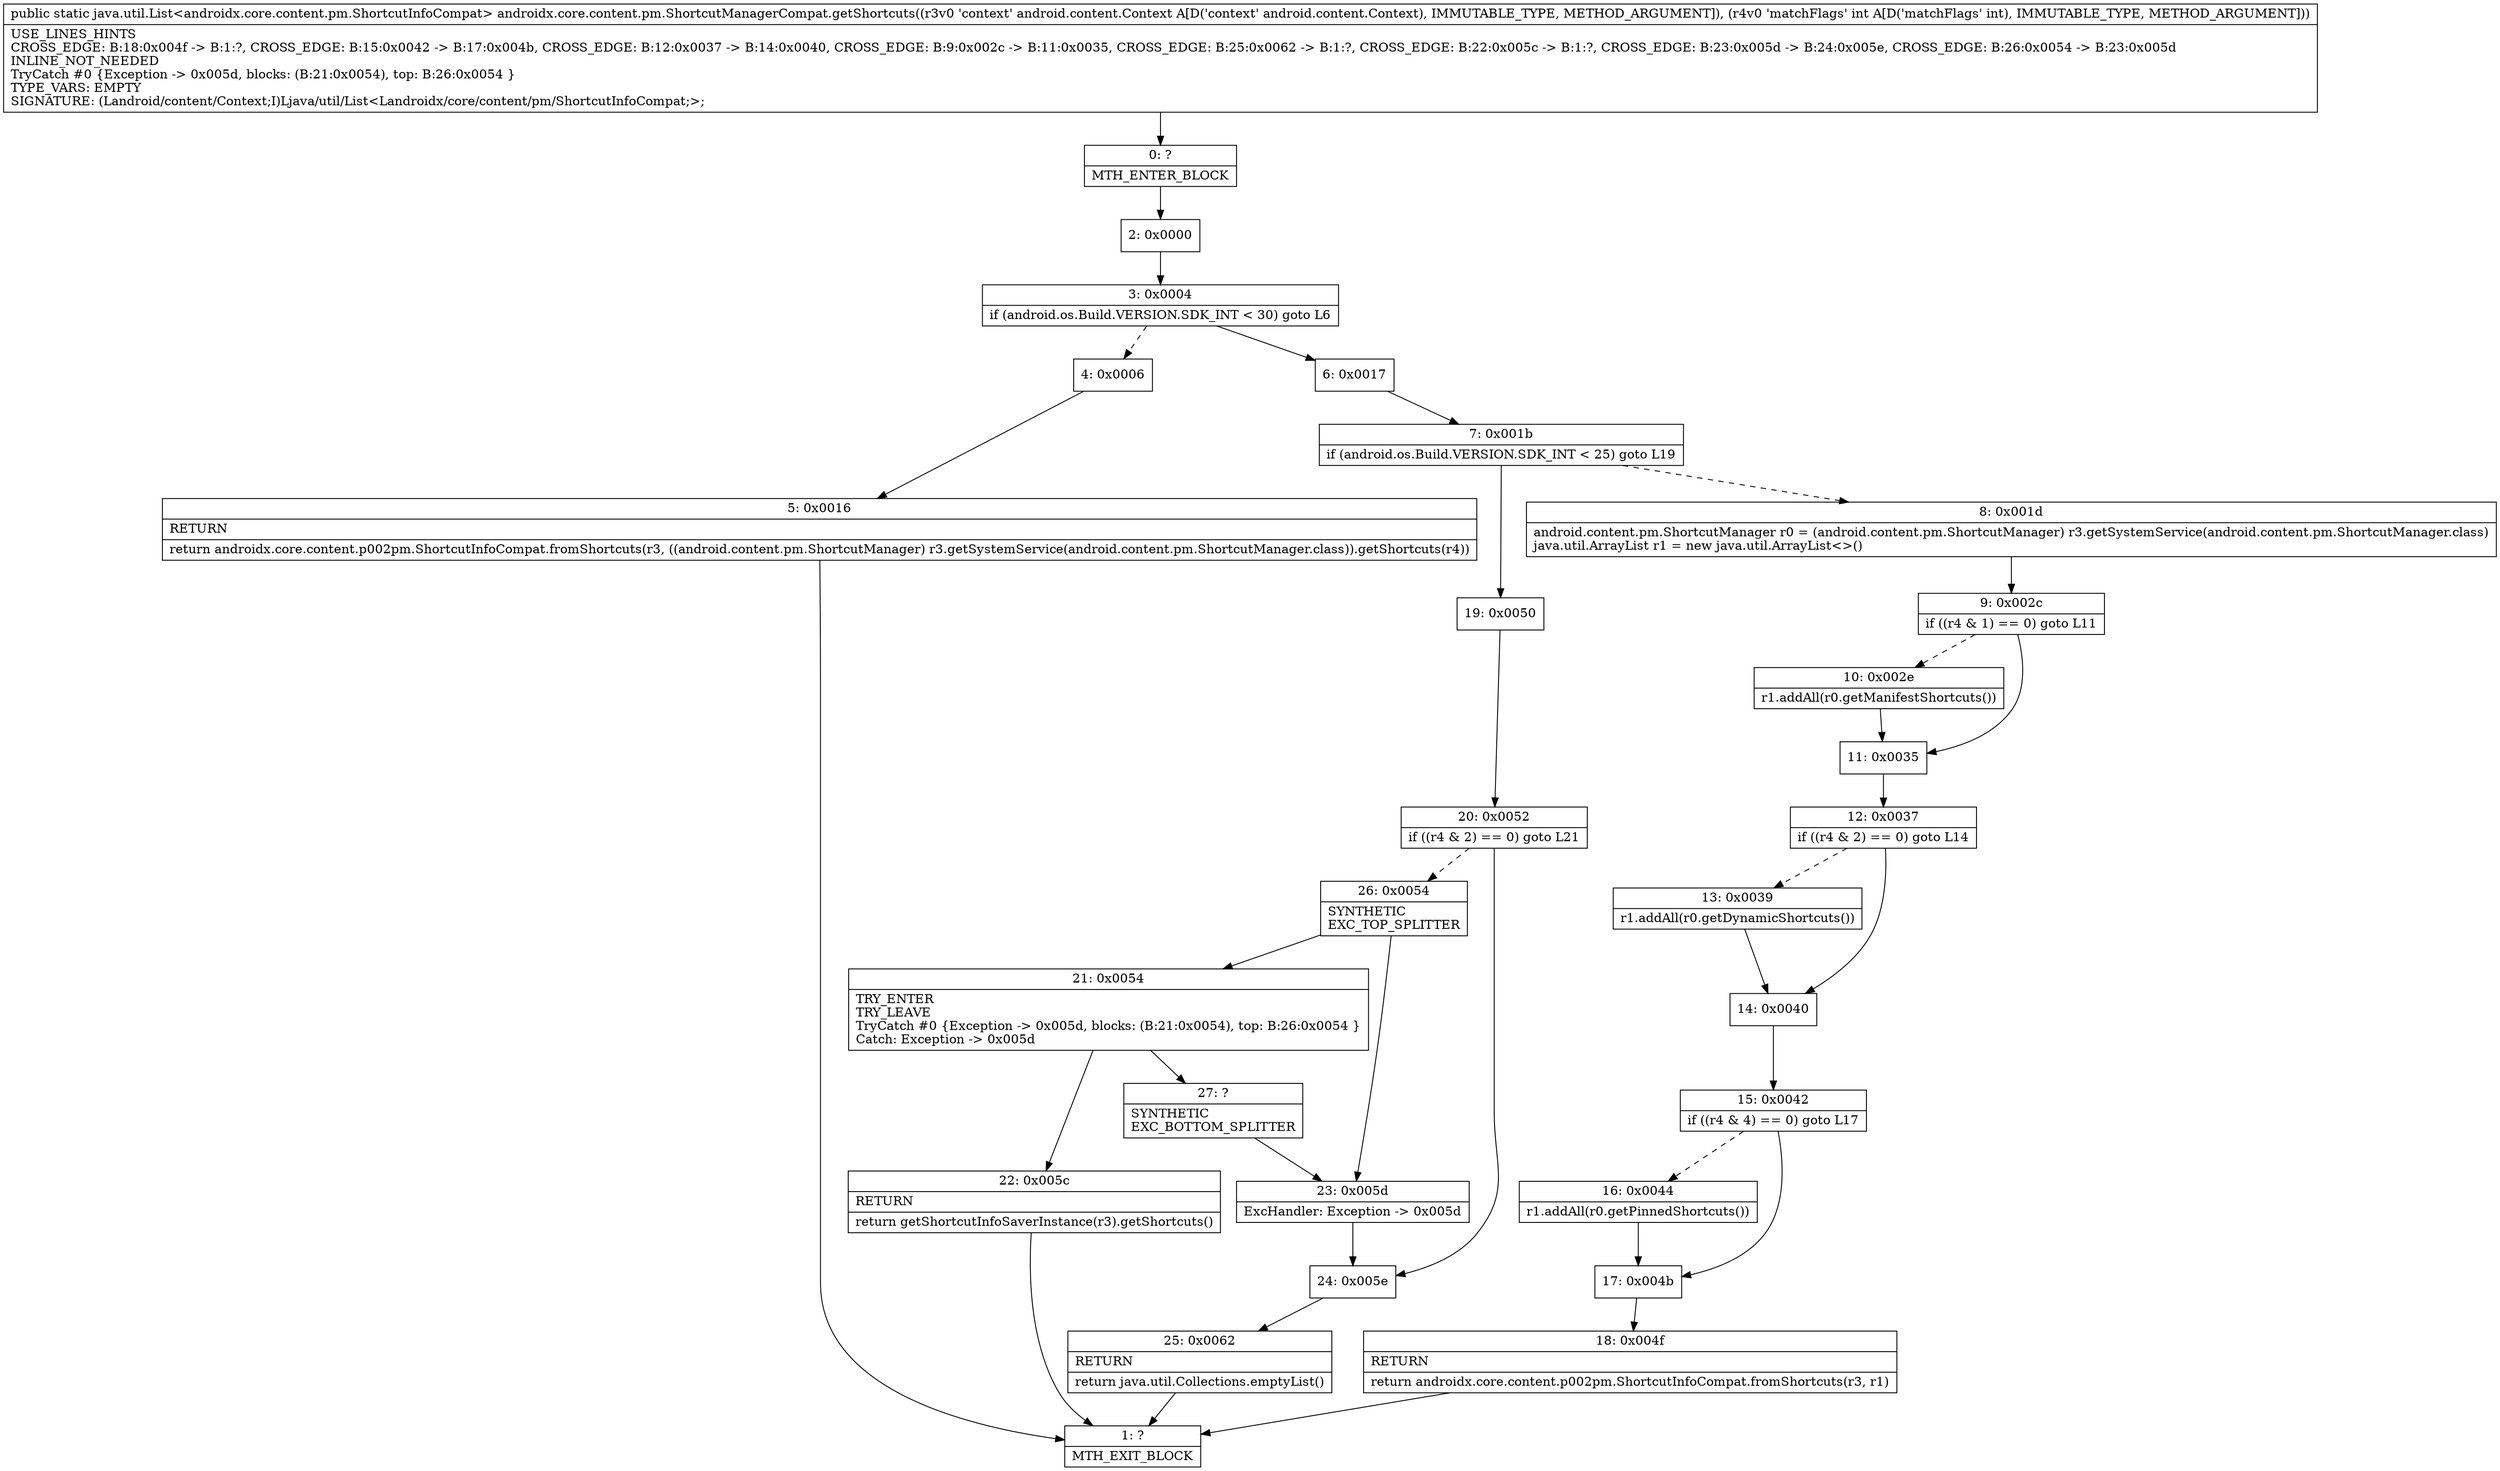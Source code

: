 digraph "CFG forandroidx.core.content.pm.ShortcutManagerCompat.getShortcuts(Landroid\/content\/Context;I)Ljava\/util\/List;" {
Node_0 [shape=record,label="{0\:\ ?|MTH_ENTER_BLOCK\l}"];
Node_2 [shape=record,label="{2\:\ 0x0000}"];
Node_3 [shape=record,label="{3\:\ 0x0004|if (android.os.Build.VERSION.SDK_INT \< 30) goto L6\l}"];
Node_4 [shape=record,label="{4\:\ 0x0006}"];
Node_5 [shape=record,label="{5\:\ 0x0016|RETURN\l|return androidx.core.content.p002pm.ShortcutInfoCompat.fromShortcuts(r3, ((android.content.pm.ShortcutManager) r3.getSystemService(android.content.pm.ShortcutManager.class)).getShortcuts(r4))\l}"];
Node_1 [shape=record,label="{1\:\ ?|MTH_EXIT_BLOCK\l}"];
Node_6 [shape=record,label="{6\:\ 0x0017}"];
Node_7 [shape=record,label="{7\:\ 0x001b|if (android.os.Build.VERSION.SDK_INT \< 25) goto L19\l}"];
Node_8 [shape=record,label="{8\:\ 0x001d|android.content.pm.ShortcutManager r0 = (android.content.pm.ShortcutManager) r3.getSystemService(android.content.pm.ShortcutManager.class)\ljava.util.ArrayList r1 = new java.util.ArrayList\<\>()\l}"];
Node_9 [shape=record,label="{9\:\ 0x002c|if ((r4 & 1) == 0) goto L11\l}"];
Node_10 [shape=record,label="{10\:\ 0x002e|r1.addAll(r0.getManifestShortcuts())\l}"];
Node_11 [shape=record,label="{11\:\ 0x0035}"];
Node_12 [shape=record,label="{12\:\ 0x0037|if ((r4 & 2) == 0) goto L14\l}"];
Node_13 [shape=record,label="{13\:\ 0x0039|r1.addAll(r0.getDynamicShortcuts())\l}"];
Node_14 [shape=record,label="{14\:\ 0x0040}"];
Node_15 [shape=record,label="{15\:\ 0x0042|if ((r4 & 4) == 0) goto L17\l}"];
Node_16 [shape=record,label="{16\:\ 0x0044|r1.addAll(r0.getPinnedShortcuts())\l}"];
Node_17 [shape=record,label="{17\:\ 0x004b}"];
Node_18 [shape=record,label="{18\:\ 0x004f|RETURN\l|return androidx.core.content.p002pm.ShortcutInfoCompat.fromShortcuts(r3, r1)\l}"];
Node_19 [shape=record,label="{19\:\ 0x0050}"];
Node_20 [shape=record,label="{20\:\ 0x0052|if ((r4 & 2) == 0) goto L21\l}"];
Node_24 [shape=record,label="{24\:\ 0x005e}"];
Node_25 [shape=record,label="{25\:\ 0x0062|RETURN\l|return java.util.Collections.emptyList()\l}"];
Node_26 [shape=record,label="{26\:\ 0x0054|SYNTHETIC\lEXC_TOP_SPLITTER\l}"];
Node_21 [shape=record,label="{21\:\ 0x0054|TRY_ENTER\lTRY_LEAVE\lTryCatch #0 \{Exception \-\> 0x005d, blocks: (B:21:0x0054), top: B:26:0x0054 \}\lCatch: Exception \-\> 0x005d\l}"];
Node_22 [shape=record,label="{22\:\ 0x005c|RETURN\l|return getShortcutInfoSaverInstance(r3).getShortcuts()\l}"];
Node_27 [shape=record,label="{27\:\ ?|SYNTHETIC\lEXC_BOTTOM_SPLITTER\l}"];
Node_23 [shape=record,label="{23\:\ 0x005d|ExcHandler: Exception \-\> 0x005d\l}"];
MethodNode[shape=record,label="{public static java.util.List\<androidx.core.content.pm.ShortcutInfoCompat\> androidx.core.content.pm.ShortcutManagerCompat.getShortcuts((r3v0 'context' android.content.Context A[D('context' android.content.Context), IMMUTABLE_TYPE, METHOD_ARGUMENT]), (r4v0 'matchFlags' int A[D('matchFlags' int), IMMUTABLE_TYPE, METHOD_ARGUMENT]))  | USE_LINES_HINTS\lCROSS_EDGE: B:18:0x004f \-\> B:1:?, CROSS_EDGE: B:15:0x0042 \-\> B:17:0x004b, CROSS_EDGE: B:12:0x0037 \-\> B:14:0x0040, CROSS_EDGE: B:9:0x002c \-\> B:11:0x0035, CROSS_EDGE: B:25:0x0062 \-\> B:1:?, CROSS_EDGE: B:22:0x005c \-\> B:1:?, CROSS_EDGE: B:23:0x005d \-\> B:24:0x005e, CROSS_EDGE: B:26:0x0054 \-\> B:23:0x005d\lINLINE_NOT_NEEDED\lTryCatch #0 \{Exception \-\> 0x005d, blocks: (B:21:0x0054), top: B:26:0x0054 \}\lTYPE_VARS: EMPTY\lSIGNATURE: (Landroid\/content\/Context;I)Ljava\/util\/List\<Landroidx\/core\/content\/pm\/ShortcutInfoCompat;\>;\l}"];
MethodNode -> Node_0;Node_0 -> Node_2;
Node_2 -> Node_3;
Node_3 -> Node_4[style=dashed];
Node_3 -> Node_6;
Node_4 -> Node_5;
Node_5 -> Node_1;
Node_6 -> Node_7;
Node_7 -> Node_8[style=dashed];
Node_7 -> Node_19;
Node_8 -> Node_9;
Node_9 -> Node_10[style=dashed];
Node_9 -> Node_11;
Node_10 -> Node_11;
Node_11 -> Node_12;
Node_12 -> Node_13[style=dashed];
Node_12 -> Node_14;
Node_13 -> Node_14;
Node_14 -> Node_15;
Node_15 -> Node_16[style=dashed];
Node_15 -> Node_17;
Node_16 -> Node_17;
Node_17 -> Node_18;
Node_18 -> Node_1;
Node_19 -> Node_20;
Node_20 -> Node_24;
Node_20 -> Node_26[style=dashed];
Node_24 -> Node_25;
Node_25 -> Node_1;
Node_26 -> Node_21;
Node_26 -> Node_23;
Node_21 -> Node_22;
Node_21 -> Node_27;
Node_22 -> Node_1;
Node_27 -> Node_23;
Node_23 -> Node_24;
}

